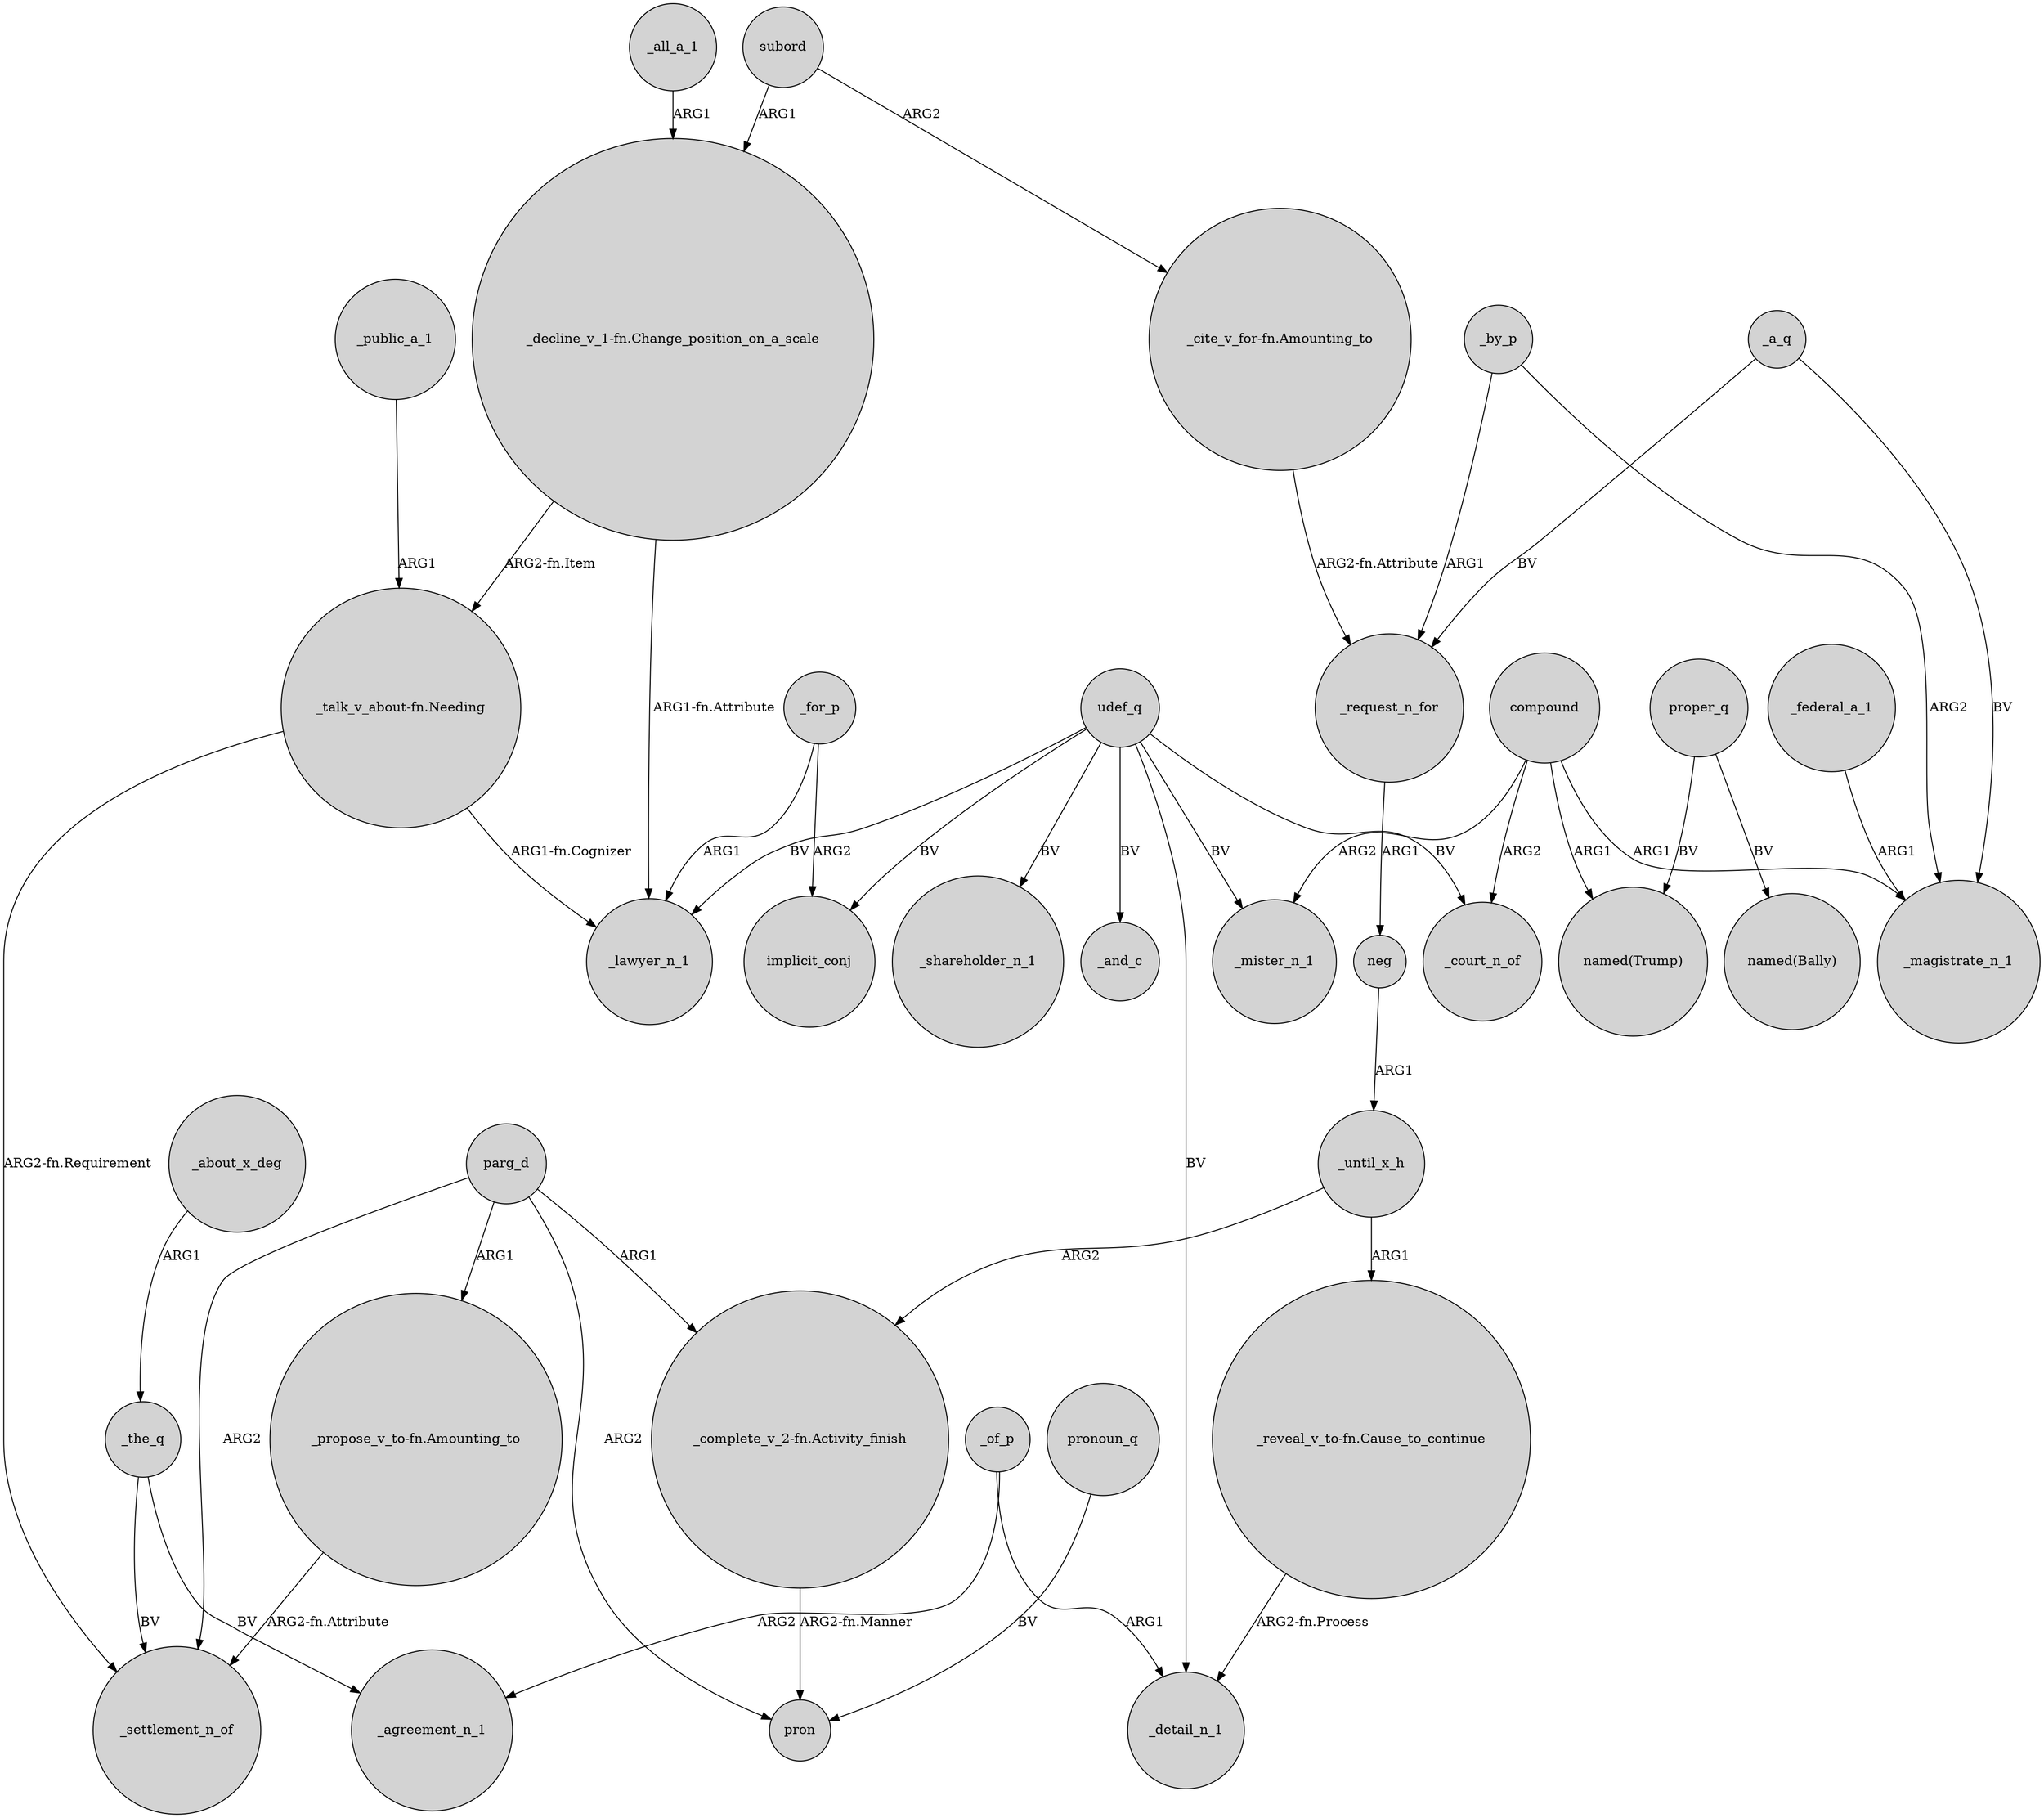digraph {
	node [shape=circle style=filled]
	_of_p -> _agreement_n_1 [label=ARG2]
	_a_q -> _magistrate_n_1 [label=BV]
	_the_q -> _agreement_n_1 [label=BV]
	compound -> _mister_n_1 [label=ARG2]
	_all_a_1 -> "_decline_v_1-fn.Change_position_on_a_scale" [label=ARG1]
	"_talk_v_about-fn.Needing" -> _settlement_n_of [label="ARG2-fn.Requirement"]
	"_complete_v_2-fn.Activity_finish" -> pron [label="ARG2-fn.Manner"]
	subord -> "_cite_v_for-fn.Amounting_to" [label=ARG2]
	_until_x_h -> "_complete_v_2-fn.Activity_finish" [label=ARG2]
	compound -> "named(Trump)" [label=ARG1]
	udef_q -> _shareholder_n_1 [label=BV]
	compound -> _court_n_of [label=ARG2]
	_public_a_1 -> "_talk_v_about-fn.Needing" [label=ARG1]
	parg_d -> pron [label=ARG2]
	parg_d -> _settlement_n_of [label=ARG2]
	"_decline_v_1-fn.Change_position_on_a_scale" -> "_talk_v_about-fn.Needing" [label="ARG2-fn.Item"]
	udef_q -> _detail_n_1 [label=BV]
	"_propose_v_to-fn.Amounting_to" -> _settlement_n_of [label="ARG2-fn.Attribute"]
	udef_q -> _mister_n_1 [label=BV]
	udef_q -> _and_c [label=BV]
	proper_q -> "named(Bally)" [label=BV]
	"_reveal_v_to-fn.Cause_to_continue" -> _detail_n_1 [label="ARG2-fn.Process"]
	parg_d -> "_propose_v_to-fn.Amounting_to" [label=ARG1]
	_of_p -> _detail_n_1 [label=ARG1]
	pronoun_q -> pron [label=BV]
	"_decline_v_1-fn.Change_position_on_a_scale" -> _lawyer_n_1 [label="ARG1-fn.Attribute"]
	subord -> "_decline_v_1-fn.Change_position_on_a_scale" [label=ARG1]
	parg_d -> "_complete_v_2-fn.Activity_finish" [label=ARG1]
	_by_p -> _magistrate_n_1 [label=ARG2]
	neg -> _until_x_h [label=ARG1]
	compound -> _magistrate_n_1 [label=ARG1]
	_by_p -> _request_n_for [label=ARG1]
	_federal_a_1 -> _magistrate_n_1 [label=ARG1]
	udef_q -> _court_n_of [label=BV]
	udef_q -> _lawyer_n_1 [label=BV]
	"_talk_v_about-fn.Needing" -> _lawyer_n_1 [label="ARG1-fn.Cognizer"]
	_for_p -> _lawyer_n_1 [label=ARG1]
	_the_q -> _settlement_n_of [label=BV]
	proper_q -> "named(Trump)" [label=BV]
	_about_x_deg -> _the_q [label=ARG1]
	_for_p -> implicit_conj [label=ARG2]
	"_cite_v_for-fn.Amounting_to" -> _request_n_for [label="ARG2-fn.Attribute"]
	_a_q -> _request_n_for [label=BV]
	_request_n_for -> neg [label=ARG1]
	_until_x_h -> "_reveal_v_to-fn.Cause_to_continue" [label=ARG1]
	udef_q -> implicit_conj [label=BV]
}
